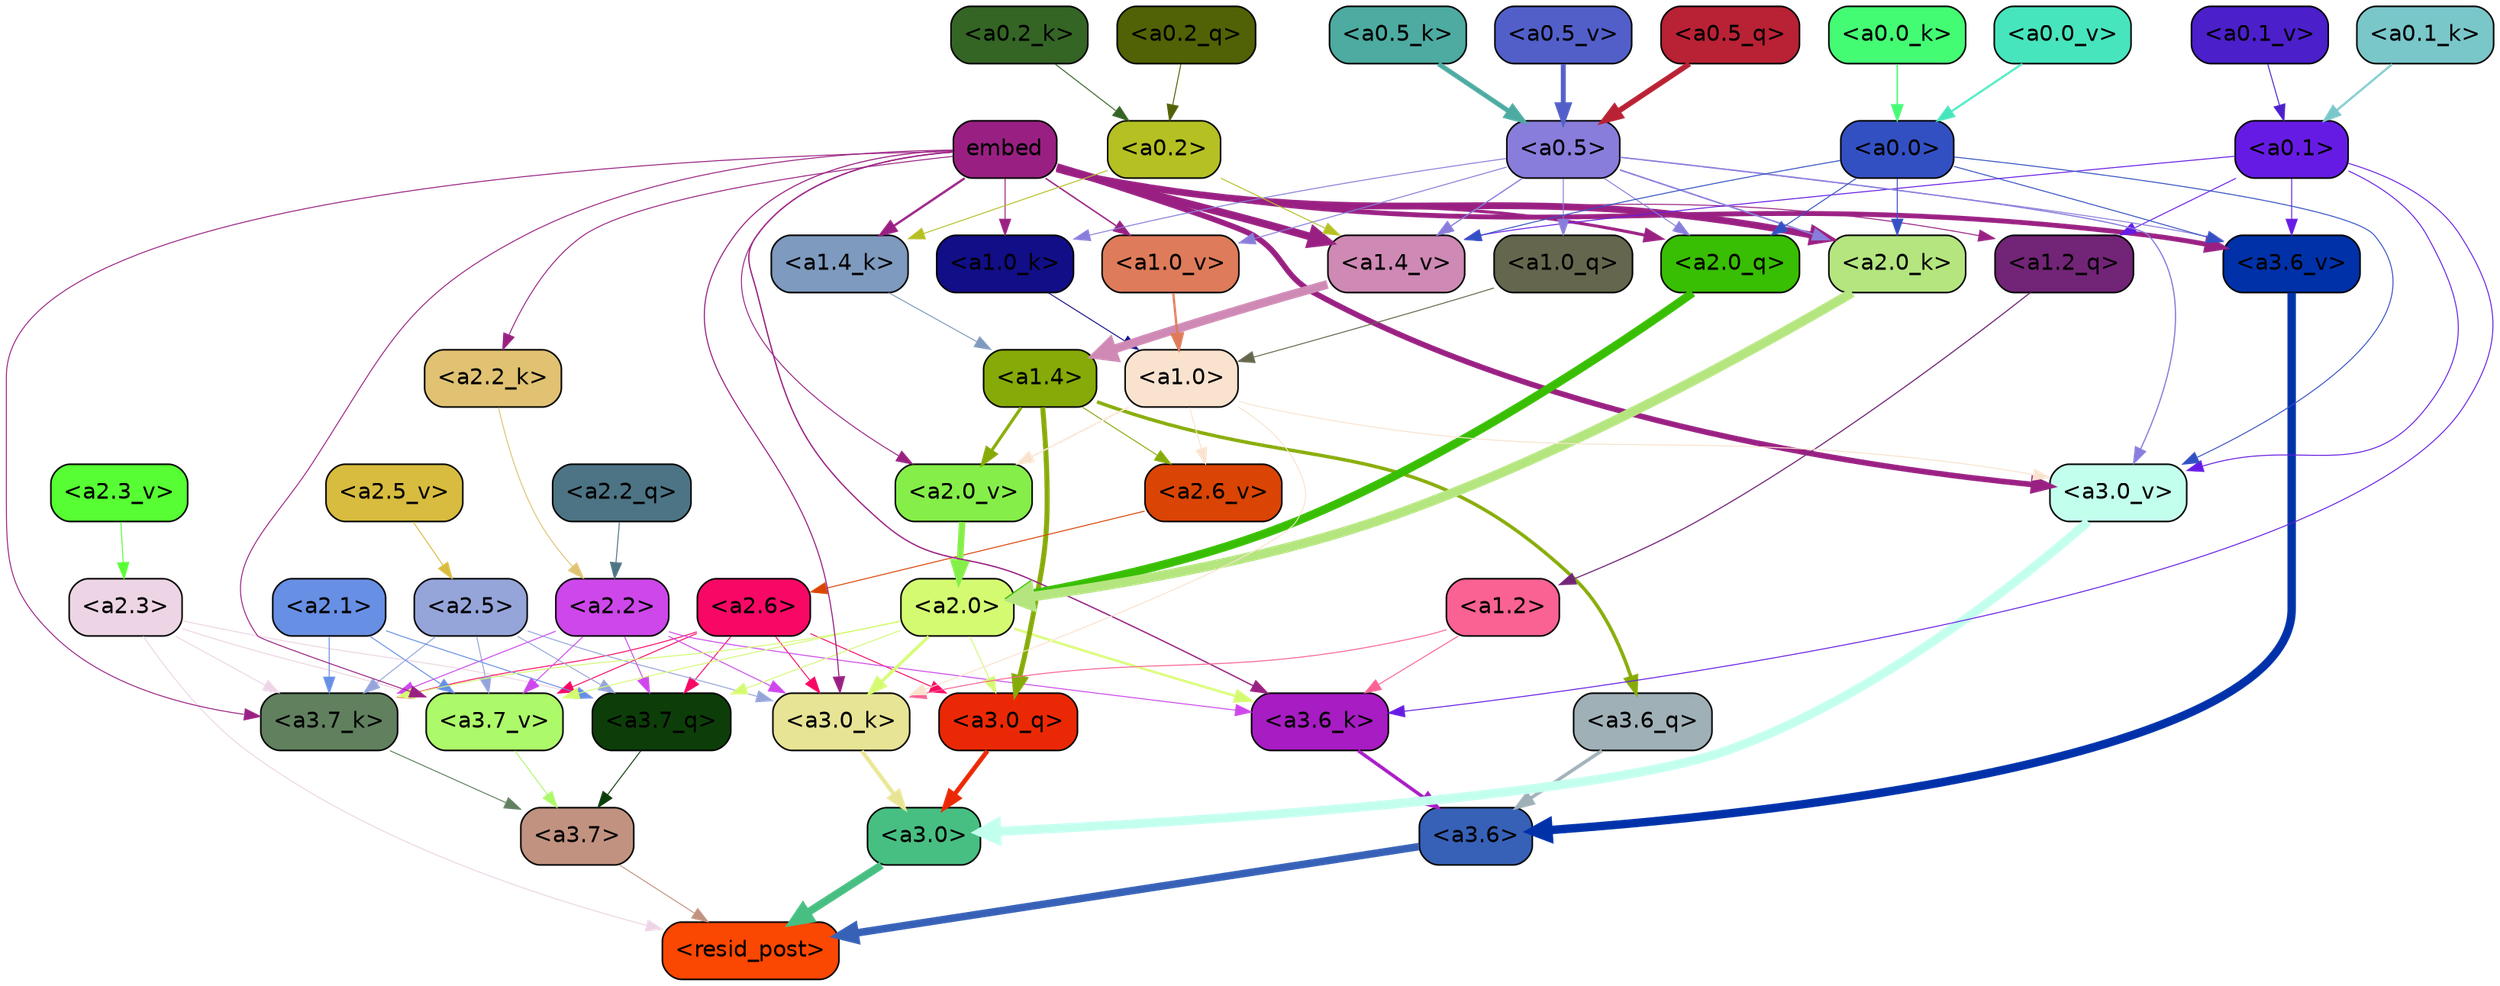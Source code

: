 strict digraph "" {
	graph [bgcolor=transparent,
		layout=dot,
		overlap=false,
		splines=true
	];
	"<a3.7>"	[color=black,
		fillcolor="#c19280",
		fontname=Helvetica,
		shape=box,
		style="filled, rounded"];
	"<resid_post>"	[color=black,
		fillcolor="#fa4702",
		fontname=Helvetica,
		shape=box,
		style="filled, rounded"];
	"<a3.7>" -> "<resid_post>"	[color="#c19280",
		penwidth=0.6];
	"<a3.6>"	[color=black,
		fillcolor="#3761b7",
		fontname=Helvetica,
		shape=box,
		style="filled, rounded"];
	"<a3.6>" -> "<resid_post>"	[color="#3761b7",
		penwidth=4.7534414529800415];
	"<a3.0>"	[color=black,
		fillcolor="#48bf82",
		fontname=Helvetica,
		shape=box,
		style="filled, rounded"];
	"<a3.0>" -> "<resid_post>"	[color="#48bf82",
		penwidth=4.898576855659485];
	"<a2.3>"	[color=black,
		fillcolor="#edd5e5",
		fontname=Helvetica,
		shape=box,
		style="filled, rounded"];
	"<a2.3>" -> "<resid_post>"	[color="#edd5e5",
		penwidth=0.6];
	"<a3.7_q>"	[color=black,
		fillcolor="#0d3e09",
		fontname=Helvetica,
		shape=box,
		style="filled, rounded"];
	"<a2.3>" -> "<a3.7_q>"	[color="#edd5e5",
		penwidth=0.6];
	"<a3.7_k>"	[color=black,
		fillcolor="#60805e",
		fontname=Helvetica,
		shape=box,
		style="filled, rounded"];
	"<a2.3>" -> "<a3.7_k>"	[color="#edd5e5",
		penwidth=0.6];
	"<a3.7_v>"	[color=black,
		fillcolor="#acf96a",
		fontname=Helvetica,
		shape=box,
		style="filled, rounded"];
	"<a2.3>" -> "<a3.7_v>"	[color="#edd5e5",
		penwidth=0.6];
	"<a3.7_q>" -> "<a3.7>"	[color="#0d3e09",
		penwidth=0.6];
	"<a3.6_q>"	[color=black,
		fillcolor="#9fb0b7",
		fontname=Helvetica,
		shape=box,
		style="filled, rounded"];
	"<a3.6_q>" -> "<a3.6>"	[color="#9fb0b7",
		penwidth=2.160832464694977];
	"<a3.0_q>"	[color=black,
		fillcolor="#eb2805",
		fontname=Helvetica,
		shape=box,
		style="filled, rounded"];
	"<a3.0_q>" -> "<a3.0>"	[color="#eb2805",
		penwidth=2.870753765106201];
	"<a3.7_k>" -> "<a3.7>"	[color="#60805e",
		penwidth=0.6];
	"<a3.6_k>"	[color=black,
		fillcolor="#a71cc3",
		fontname=Helvetica,
		shape=box,
		style="filled, rounded"];
	"<a3.6_k>" -> "<a3.6>"	[color="#a71cc3",
		penwidth=2.13908451795578];
	"<a3.0_k>"	[color=black,
		fillcolor="#e8e495",
		fontname=Helvetica,
		shape=box,
		style="filled, rounded"];
	"<a3.0_k>" -> "<a3.0>"	[color="#e8e495",
		penwidth=2.520303964614868];
	"<a3.7_v>" -> "<a3.7>"	[color="#acf96a",
		penwidth=0.6];
	"<a3.6_v>"	[color=black,
		fillcolor="#0031a9",
		fontname=Helvetica,
		shape=box,
		style="filled, rounded"];
	"<a3.6_v>" -> "<a3.6>"	[color="#0031a9",
		penwidth=5.297133803367615];
	"<a3.0_v>"	[color=black,
		fillcolor="#c3ffed",
		fontname=Helvetica,
		shape=box,
		style="filled, rounded"];
	"<a3.0_v>" -> "<a3.0>"	[color="#c3ffed",
		penwidth=5.680712580680847];
	"<a2.6>"	[color=black,
		fillcolor="#f70865",
		fontname=Helvetica,
		shape=box,
		style="filled, rounded"];
	"<a2.6>" -> "<a3.7_q>"	[color="#f70865",
		penwidth=0.6];
	"<a2.6>" -> "<a3.0_q>"	[color="#f70865",
		penwidth=0.6];
	"<a2.6>" -> "<a3.7_k>"	[color="#f70865",
		penwidth=0.6];
	"<a2.6>" -> "<a3.0_k>"	[color="#f70865",
		penwidth=0.6];
	"<a2.6>" -> "<a3.7_v>"	[color="#f70865",
		penwidth=0.6];
	"<a2.5>"	[color=black,
		fillcolor="#95a5da",
		fontname=Helvetica,
		shape=box,
		style="filled, rounded"];
	"<a2.5>" -> "<a3.7_q>"	[color="#95a5da",
		penwidth=0.6];
	"<a2.5>" -> "<a3.7_k>"	[color="#95a5da",
		penwidth=0.6];
	"<a2.5>" -> "<a3.0_k>"	[color="#95a5da",
		penwidth=0.6];
	"<a2.5>" -> "<a3.7_v>"	[color="#95a5da",
		penwidth=0.6];
	"<a2.2>"	[color=black,
		fillcolor="#cd47ea",
		fontname=Helvetica,
		shape=box,
		style="filled, rounded"];
	"<a2.2>" -> "<a3.7_q>"	[color="#cd47ea",
		penwidth=0.6];
	"<a2.2>" -> "<a3.7_k>"	[color="#cd47ea",
		penwidth=0.6];
	"<a2.2>" -> "<a3.6_k>"	[color="#cd47ea",
		penwidth=0.6];
	"<a2.2>" -> "<a3.0_k>"	[color="#cd47ea",
		penwidth=0.6];
	"<a2.2>" -> "<a3.7_v>"	[color="#cd47ea",
		penwidth=0.6];
	"<a2.1>"	[color=black,
		fillcolor="#678fe4",
		fontname=Helvetica,
		shape=box,
		style="filled, rounded"];
	"<a2.1>" -> "<a3.7_q>"	[color="#678fe4",
		penwidth=0.6];
	"<a2.1>" -> "<a3.7_k>"	[color="#678fe4",
		penwidth=0.6];
	"<a2.1>" -> "<a3.7_v>"	[color="#678fe4",
		penwidth=0.6];
	"<a2.0>"	[color=black,
		fillcolor="#d4fa72",
		fontname=Helvetica,
		shape=box,
		style="filled, rounded"];
	"<a2.0>" -> "<a3.7_q>"	[color="#d4fa72",
		penwidth=0.6];
	"<a2.0>" -> "<a3.0_q>"	[color="#d4fa72",
		penwidth=0.6];
	"<a2.0>" -> "<a3.7_k>"	[color="#d4fa72",
		penwidth=0.6];
	"<a2.0>" -> "<a3.6_k>"	[color="#d4fa72",
		penwidth=1.4807794839143753];
	"<a2.0>" -> "<a3.0_k>"	[color="#d4fa72",
		penwidth=1.9436544477939606];
	"<a2.0>" -> "<a3.7_v>"	[color="#d4fa72",
		penwidth=0.6];
	"<a1.4>"	[color=black,
		fillcolor="#86aa08",
		fontname=Helvetica,
		shape=box,
		style="filled, rounded"];
	"<a1.4>" -> "<a3.6_q>"	[color="#86aa08",
		penwidth=2.1635248363018036];
	"<a1.4>" -> "<a3.0_q>"	[color="#86aa08",
		penwidth=3.1362746953964233];
	"<a2.6_v>"	[color=black,
		fillcolor="#da4405",
		fontname=Helvetica,
		shape=box,
		style="filled, rounded"];
	"<a1.4>" -> "<a2.6_v>"	[color="#86aa08",
		penwidth=0.6];
	"<a2.0_v>"	[color=black,
		fillcolor="#85ee49",
		fontname=Helvetica,
		shape=box,
		style="filled, rounded"];
	"<a1.4>" -> "<a2.0_v>"	[color="#86aa08",
		penwidth=1.9271827340126038];
	embed	[color=black,
		fillcolor="#992082",
		fontname=Helvetica,
		shape=box,
		style="filled, rounded"];
	embed -> "<a3.7_k>"	[color="#992082",
		penwidth=0.6];
	embed -> "<a3.6_k>"	[color="#992082",
		penwidth=0.8202246725559235];
	embed -> "<a3.0_k>"	[color="#992082",
		penwidth=0.6771316379308701];
	embed -> "<a3.7_v>"	[color="#992082",
		penwidth=0.6];
	embed -> "<a3.6_v>"	[color="#992082",
		penwidth=3.067279100418091];
	embed -> "<a3.0_v>"	[color="#992082",
		penwidth=3.5202720761299133];
	"<a2.0_q>"	[color=black,
		fillcolor="#38be02",
		fontname=Helvetica,
		shape=box,
		style="filled, rounded"];
	embed -> "<a2.0_q>"	[color="#992082",
		penwidth=1.9194039106369019];
	"<a2.2_k>"	[color=black,
		fillcolor="#e0c272",
		fontname=Helvetica,
		shape=box,
		style="filled, rounded"];
	embed -> "<a2.2_k>"	[color="#992082",
		penwidth=0.6];
	"<a2.0_k>"	[color=black,
		fillcolor="#b4e57f",
		fontname=Helvetica,
		shape=box,
		style="filled, rounded"];
	embed -> "<a2.0_k>"	[color="#992082",
		penwidth=4.28515887260437];
	embed -> "<a2.0_v>"	[color="#992082",
		penwidth=0.6];
	"<a1.2_q>"	[color=black,
		fillcolor="#722477",
		fontname=Helvetica,
		shape=box,
		style="filled, rounded"];
	embed -> "<a1.2_q>"	[color="#992082",
		penwidth=0.6];
	"<a1.4_k>"	[color=black,
		fillcolor="#7e9abe",
		fontname=Helvetica,
		shape=box,
		style="filled, rounded"];
	embed -> "<a1.4_k>"	[color="#992082",
		penwidth=1.441945195198059];
	"<a1.0_k>"	[color=black,
		fillcolor="#110e87",
		fontname=Helvetica,
		shape=box,
		style="filled, rounded"];
	embed -> "<a1.0_k>"	[color="#992082",
		penwidth=0.6];
	"<a1.4_v>"	[color=black,
		fillcolor="#ce89b4",
		fontname=Helvetica,
		shape=box,
		style="filled, rounded"];
	embed -> "<a1.4_v>"	[color="#992082",
		penwidth=4.830149412155151];
	"<a1.0_v>"	[color=black,
		fillcolor="#de7b5a",
		fontname=Helvetica,
		shape=box,
		style="filled, rounded"];
	embed -> "<a1.0_v>"	[color="#992082",
		penwidth=0.8981428295373917];
	"<a1.2>"	[color=black,
		fillcolor="#f96292",
		fontname=Helvetica,
		shape=box,
		style="filled, rounded"];
	"<a1.2>" -> "<a3.6_k>"	[color="#f96292",
		penwidth=0.6];
	"<a1.2>" -> "<a3.0_k>"	[color="#f96292",
		penwidth=0.6];
	"<a0.1>"	[color=black,
		fillcolor="#661be4",
		fontname=Helvetica,
		shape=box,
		style="filled, rounded"];
	"<a0.1>" -> "<a3.6_k>"	[color="#661be4",
		penwidth=0.6];
	"<a0.1>" -> "<a3.6_v>"	[color="#661be4",
		penwidth=0.6];
	"<a0.1>" -> "<a3.0_v>"	[color="#661be4",
		penwidth=0.6];
	"<a0.1>" -> "<a1.2_q>"	[color="#661be4",
		penwidth=0.6];
	"<a0.1>" -> "<a1.4_v>"	[color="#661be4",
		penwidth=0.6];
	"<a1.0>"	[color=black,
		fillcolor="#f9e3ce",
		fontname=Helvetica,
		shape=box,
		style="filled, rounded"];
	"<a1.0>" -> "<a3.0_k>"	[color="#f9e3ce",
		penwidth=0.6];
	"<a1.0>" -> "<a3.0_v>"	[color="#f9e3ce",
		penwidth=0.6];
	"<a1.0>" -> "<a2.6_v>"	[color="#f9e3ce",
		penwidth=0.6];
	"<a1.0>" -> "<a2.0_v>"	[color="#f9e3ce",
		penwidth=0.9754131138324738];
	"<a0.5>"	[color=black,
		fillcolor="#887ddb",
		fontname=Helvetica,
		shape=box,
		style="filled, rounded"];
	"<a0.5>" -> "<a3.6_v>"	[color="#887ddb",
		penwidth=0.6];
	"<a0.5>" -> "<a3.0_v>"	[color="#887ddb",
		penwidth=0.764040544629097];
	"<a0.5>" -> "<a2.0_q>"	[color="#887ddb",
		penwidth=0.6];
	"<a0.5>" -> "<a2.0_k>"	[color="#887ddb",
		penwidth=0.9763890504837036];
	"<a1.0_q>"	[color=black,
		fillcolor="#64674d",
		fontname=Helvetica,
		shape=box,
		style="filled, rounded"];
	"<a0.5>" -> "<a1.0_q>"	[color="#887ddb",
		penwidth=0.6];
	"<a0.5>" -> "<a1.0_k>"	[color="#887ddb",
		penwidth=0.6];
	"<a0.5>" -> "<a1.4_v>"	[color="#887ddb",
		penwidth=0.7723740935325623];
	"<a0.5>" -> "<a1.0_v>"	[color="#887ddb",
		penwidth=0.6];
	"<a0.0>"	[color=black,
		fillcolor="#3350c3",
		fontname=Helvetica,
		shape=box,
		style="filled, rounded"];
	"<a0.0>" -> "<a3.6_v>"	[color="#3350c3",
		penwidth=0.6];
	"<a0.0>" -> "<a3.0_v>"	[color="#3350c3",
		penwidth=0.6];
	"<a0.0>" -> "<a2.0_q>"	[color="#3350c3",
		penwidth=0.6];
	"<a0.0>" -> "<a2.0_k>"	[color="#3350c3",
		penwidth=0.6];
	"<a0.0>" -> "<a1.4_v>"	[color="#3350c3",
		penwidth=0.6];
	"<a2.2_q>"	[color=black,
		fillcolor="#4d7484",
		fontname=Helvetica,
		shape=box,
		style="filled, rounded"];
	"<a2.2_q>" -> "<a2.2>"	[color="#4d7484",
		penwidth=0.6];
	"<a2.0_q>" -> "<a2.0>"	[color="#38be02",
		penwidth=5.313405752182007];
	"<a2.2_k>" -> "<a2.2>"	[color="#e0c272",
		penwidth=0.6];
	"<a2.0_k>" -> "<a2.0>"	[color="#b4e57f",
		penwidth=6.029795527458191];
	"<a2.6_v>" -> "<a2.6>"	[color="#da4405",
		penwidth=0.6];
	"<a2.5_v>"	[color=black,
		fillcolor="#d8bc3f",
		fontname=Helvetica,
		shape=box,
		style="filled, rounded"];
	"<a2.5_v>" -> "<a2.5>"	[color="#d8bc3f",
		penwidth=0.6];
	"<a2.3_v>"	[color=black,
		fillcolor="#56fe33",
		fontname=Helvetica,
		shape=box,
		style="filled, rounded"];
	"<a2.3_v>" -> "<a2.3>"	[color="#56fe33",
		penwidth=0.6];
	"<a2.0_v>" -> "<a2.0>"	[color="#85ee49",
		penwidth=4.041402816772461];
	"<a1.2_q>" -> "<a1.2>"	[color="#722477",
		penwidth=0.6924253702163696];
	"<a1.0_q>" -> "<a1.0>"	[color="#64674d",
		penwidth=0.6];
	"<a1.4_k>" -> "<a1.4>"	[color="#7e9abe",
		penwidth=0.6];
	"<a1.0_k>" -> "<a1.0>"	[color="#110e87",
		penwidth=0.6];
	"<a1.4_v>" -> "<a1.4>"	[color="#ce89b4",
		penwidth=5.515027642250061];
	"<a1.0_v>" -> "<a1.0>"	[color="#de7b5a",
		penwidth=1.4252789914608002];
	"<a0.2>"	[color=black,
		fillcolor="#b5c023",
		fontname=Helvetica,
		shape=box,
		style="filled, rounded"];
	"<a0.2>" -> "<a1.4_k>"	[color="#b5c023",
		penwidth=0.6];
	"<a0.2>" -> "<a1.4_v>"	[color="#b5c023",
		penwidth=0.6];
	"<a0.5_q>"	[color=black,
		fillcolor="#b92134",
		fontname=Helvetica,
		shape=box,
		style="filled, rounded"];
	"<a0.5_q>" -> "<a0.5>"	[color="#b92134",
		penwidth=3.470327615737915];
	"<a0.2_q>"	[color=black,
		fillcolor="#516105",
		fontname=Helvetica,
		shape=box,
		style="filled, rounded"];
	"<a0.2_q>" -> "<a0.2>"	[color="#516105",
		penwidth=0.6];
	"<a0.5_k>"	[color=black,
		fillcolor="#4daba1",
		fontname=Helvetica,
		shape=box,
		style="filled, rounded"];
	"<a0.5_k>" -> "<a0.5>"	[color="#4daba1",
		penwidth=3.017053723335266];
	"<a0.2_k>"	[color=black,
		fillcolor="#346525",
		fontname=Helvetica,
		shape=box,
		style="filled, rounded"];
	"<a0.2_k>" -> "<a0.2>"	[color="#346525",
		penwidth=0.6];
	"<a0.1_k>"	[color=black,
		fillcolor="#7ac7ca",
		fontname=Helvetica,
		shape=box,
		style="filled, rounded"];
	"<a0.1_k>" -> "<a0.1>"	[color="#7ac7ca",
		penwidth=1.3217589855194092];
	"<a0.0_k>"	[color=black,
		fillcolor="#44fb74",
		fontname=Helvetica,
		shape=box,
		style="filled, rounded"];
	"<a0.0_k>" -> "<a0.0>"	[color="#44fb74",
		penwidth=0.8782260417938232];
	"<a0.5_v>"	[color=black,
		fillcolor="#525fc9",
		fontname=Helvetica,
		shape=box,
		style="filled, rounded"];
	"<a0.5_v>" -> "<a0.5>"	[color="#525fc9",
		penwidth=3.088594377040863];
	"<a0.1_v>"	[color=black,
		fillcolor="#4b1fca",
		fontname=Helvetica,
		shape=box,
		style="filled, rounded"];
	"<a0.1_v>" -> "<a0.1>"	[color="#4b1fca",
		penwidth=0.6];
	"<a0.0_v>"	[color=black,
		fillcolor="#47e5bd",
		fontname=Helvetica,
		shape=box,
		style="filled, rounded"];
	"<a0.0_v>" -> "<a0.0>"	[color="#47e5bd",
		penwidth=1.2872320413589478];
}
